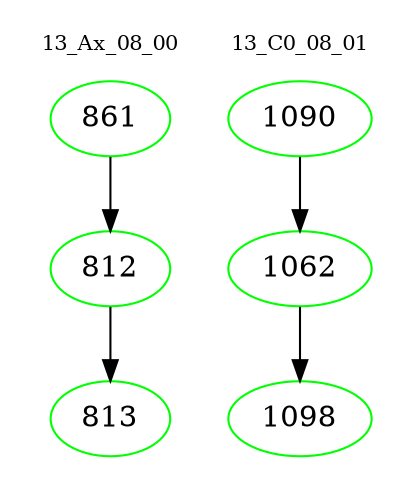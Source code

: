 digraph{
subgraph cluster_0 {
color = white
label = "13_Ax_08_00";
fontsize=10;
T0_861 [label="861", color="green"]
T0_861 -> T0_812 [color="black"]
T0_812 [label="812", color="green"]
T0_812 -> T0_813 [color="black"]
T0_813 [label="813", color="green"]
}
subgraph cluster_1 {
color = white
label = "13_C0_08_01";
fontsize=10;
T1_1090 [label="1090", color="green"]
T1_1090 -> T1_1062 [color="black"]
T1_1062 [label="1062", color="green"]
T1_1062 -> T1_1098 [color="black"]
T1_1098 [label="1098", color="green"]
}
}
